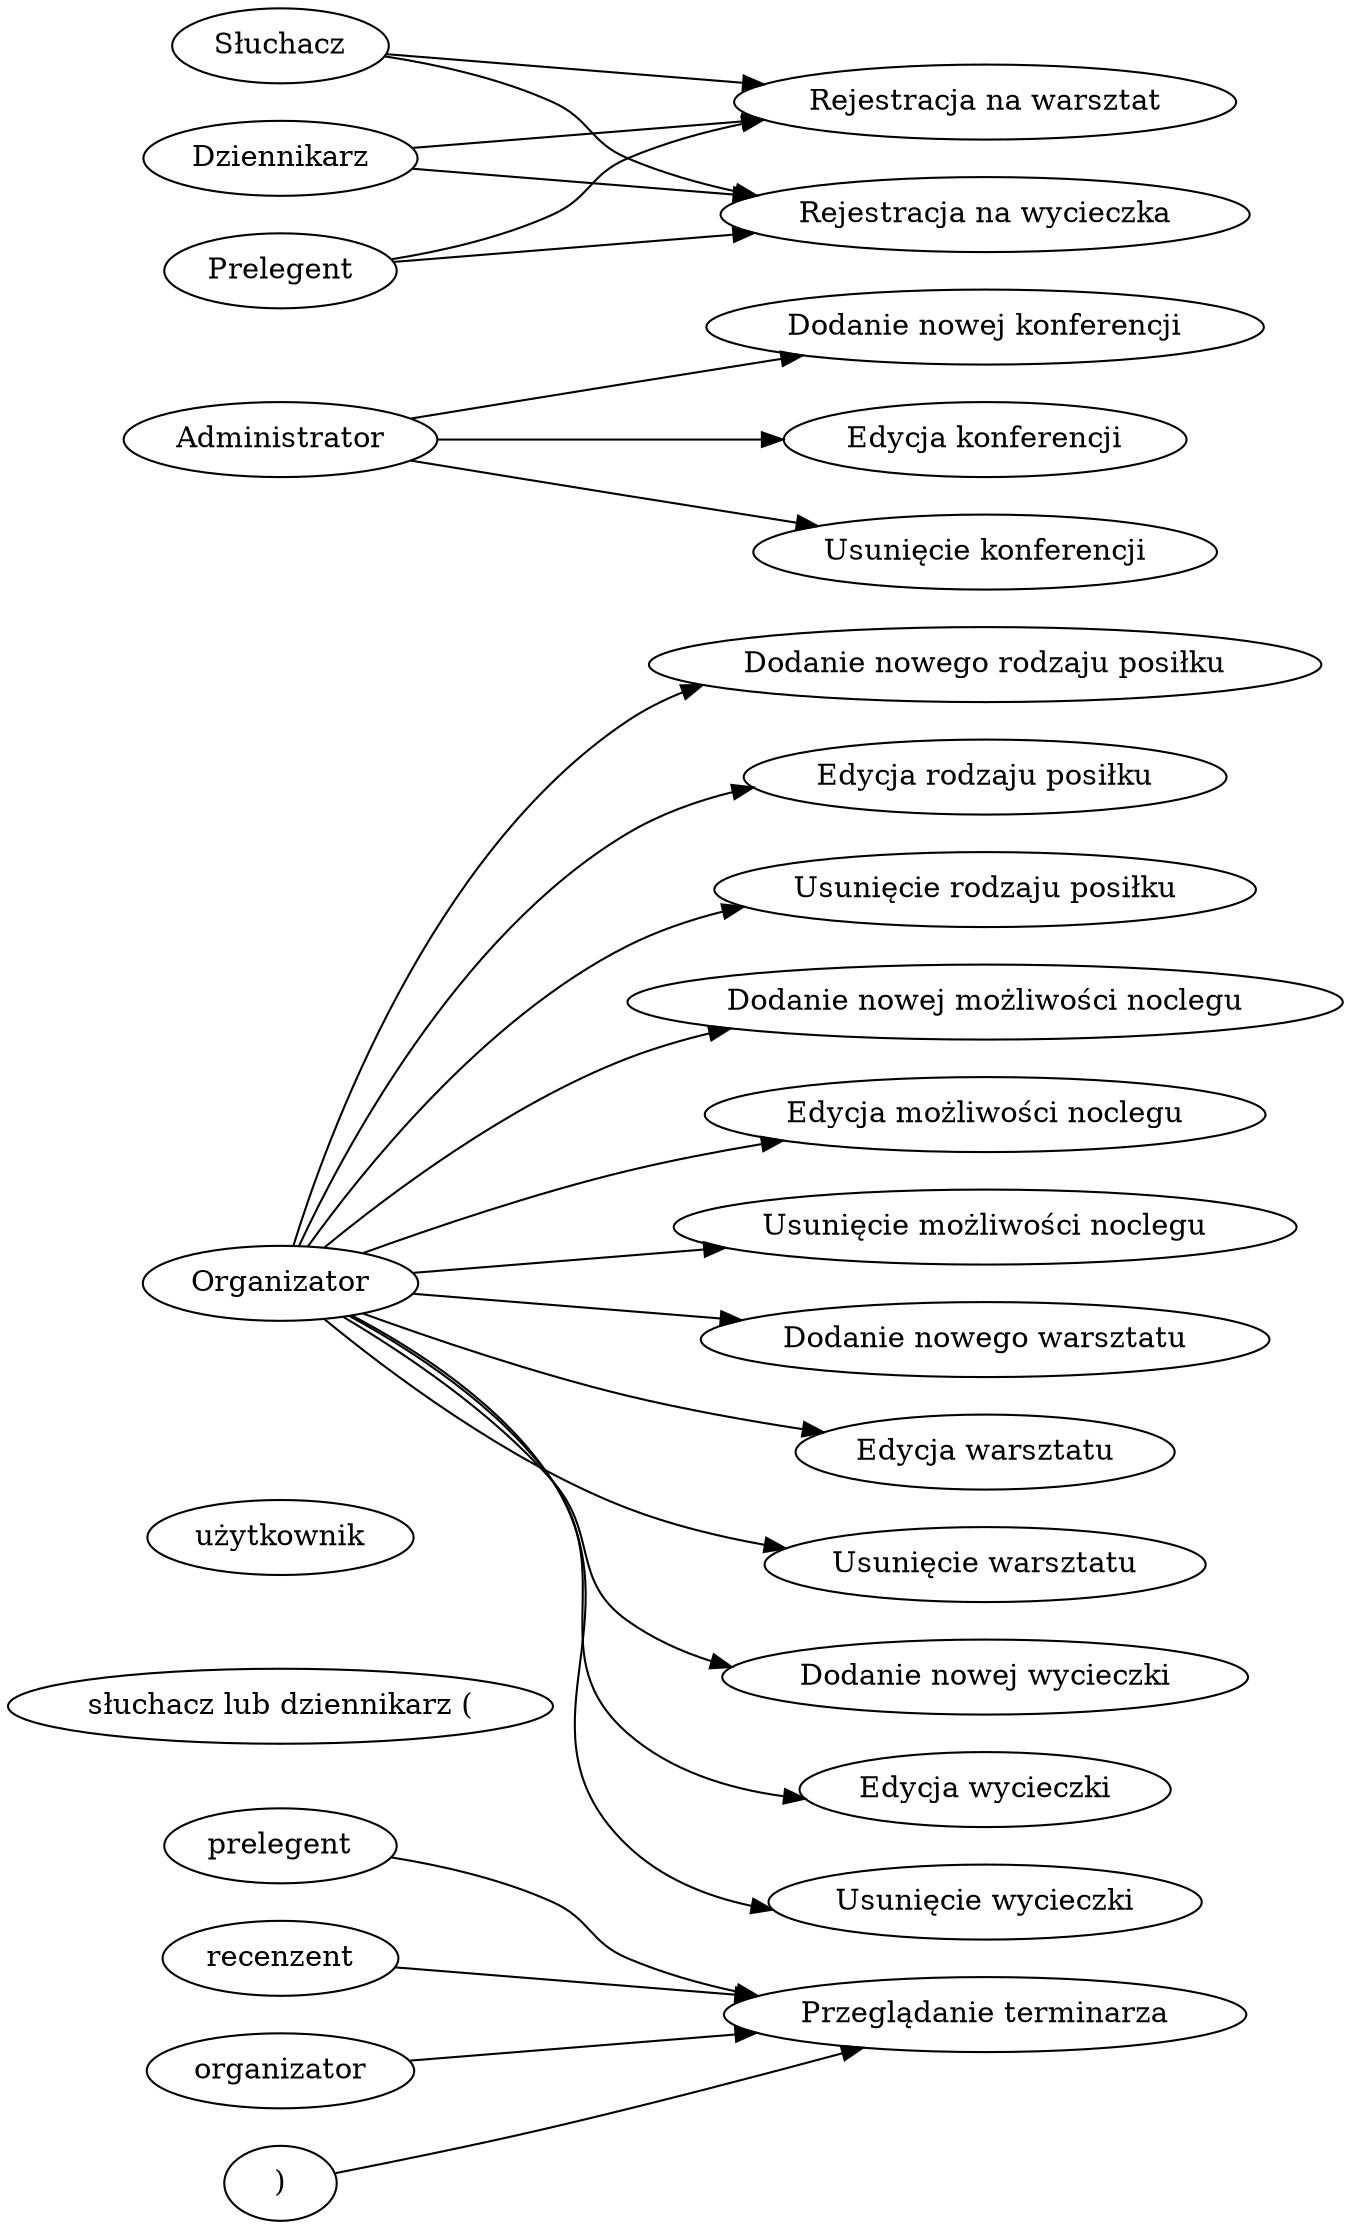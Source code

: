 digraph { rankdir=LR; "prelegent" -> "Przeglądanie terminarza"
"recenzent" -> "Przeglądanie terminarza"
"organizator" -> "Przeglądanie terminarza"
"słuchacz lub dziennikarz ("użytkownik")" -> "Przeglądanie terminarza"
"Organizator" -> "Dodanie nowego rodzaju posiłku"
"Organizator" -> "Edycja rodzaju posiłku"
"Organizator" -> "Usunięcie rodzaju posiłku"
"Organizator" -> "Dodanie nowej możliwości noclegu"
"Organizator" -> "Edycja możliwości noclegu"
"Organizator" -> "Usunięcie możliwości noclegu"
"Organizator" -> "Dodanie nowego warsztatu"
"Organizator" -> "Edycja warsztatu"
"Organizator" -> "Usunięcie warsztatu"
"Organizator" -> "Dodanie nowej wycieczki"
"Organizator" -> "Edycja wycieczki"
"Organizator" -> "Usunięcie wycieczki"
"Administrator" -> "Dodanie nowej konferencji"
"Administrator" -> "Edycja konferencji"
"Administrator" -> "Usunięcie konferencji"
"Słuchacz" -> "Rejestracja na warsztat"
"Dziennikarz" -> "Rejestracja na warsztat"
"Prelegent" -> "Rejestracja na warsztat"
"Słuchacz" -> "Rejestracja na wycieczka"
"Dziennikarz" -> "Rejestracja na wycieczka"
"Prelegent" -> "Rejestracja na wycieczka"
 }